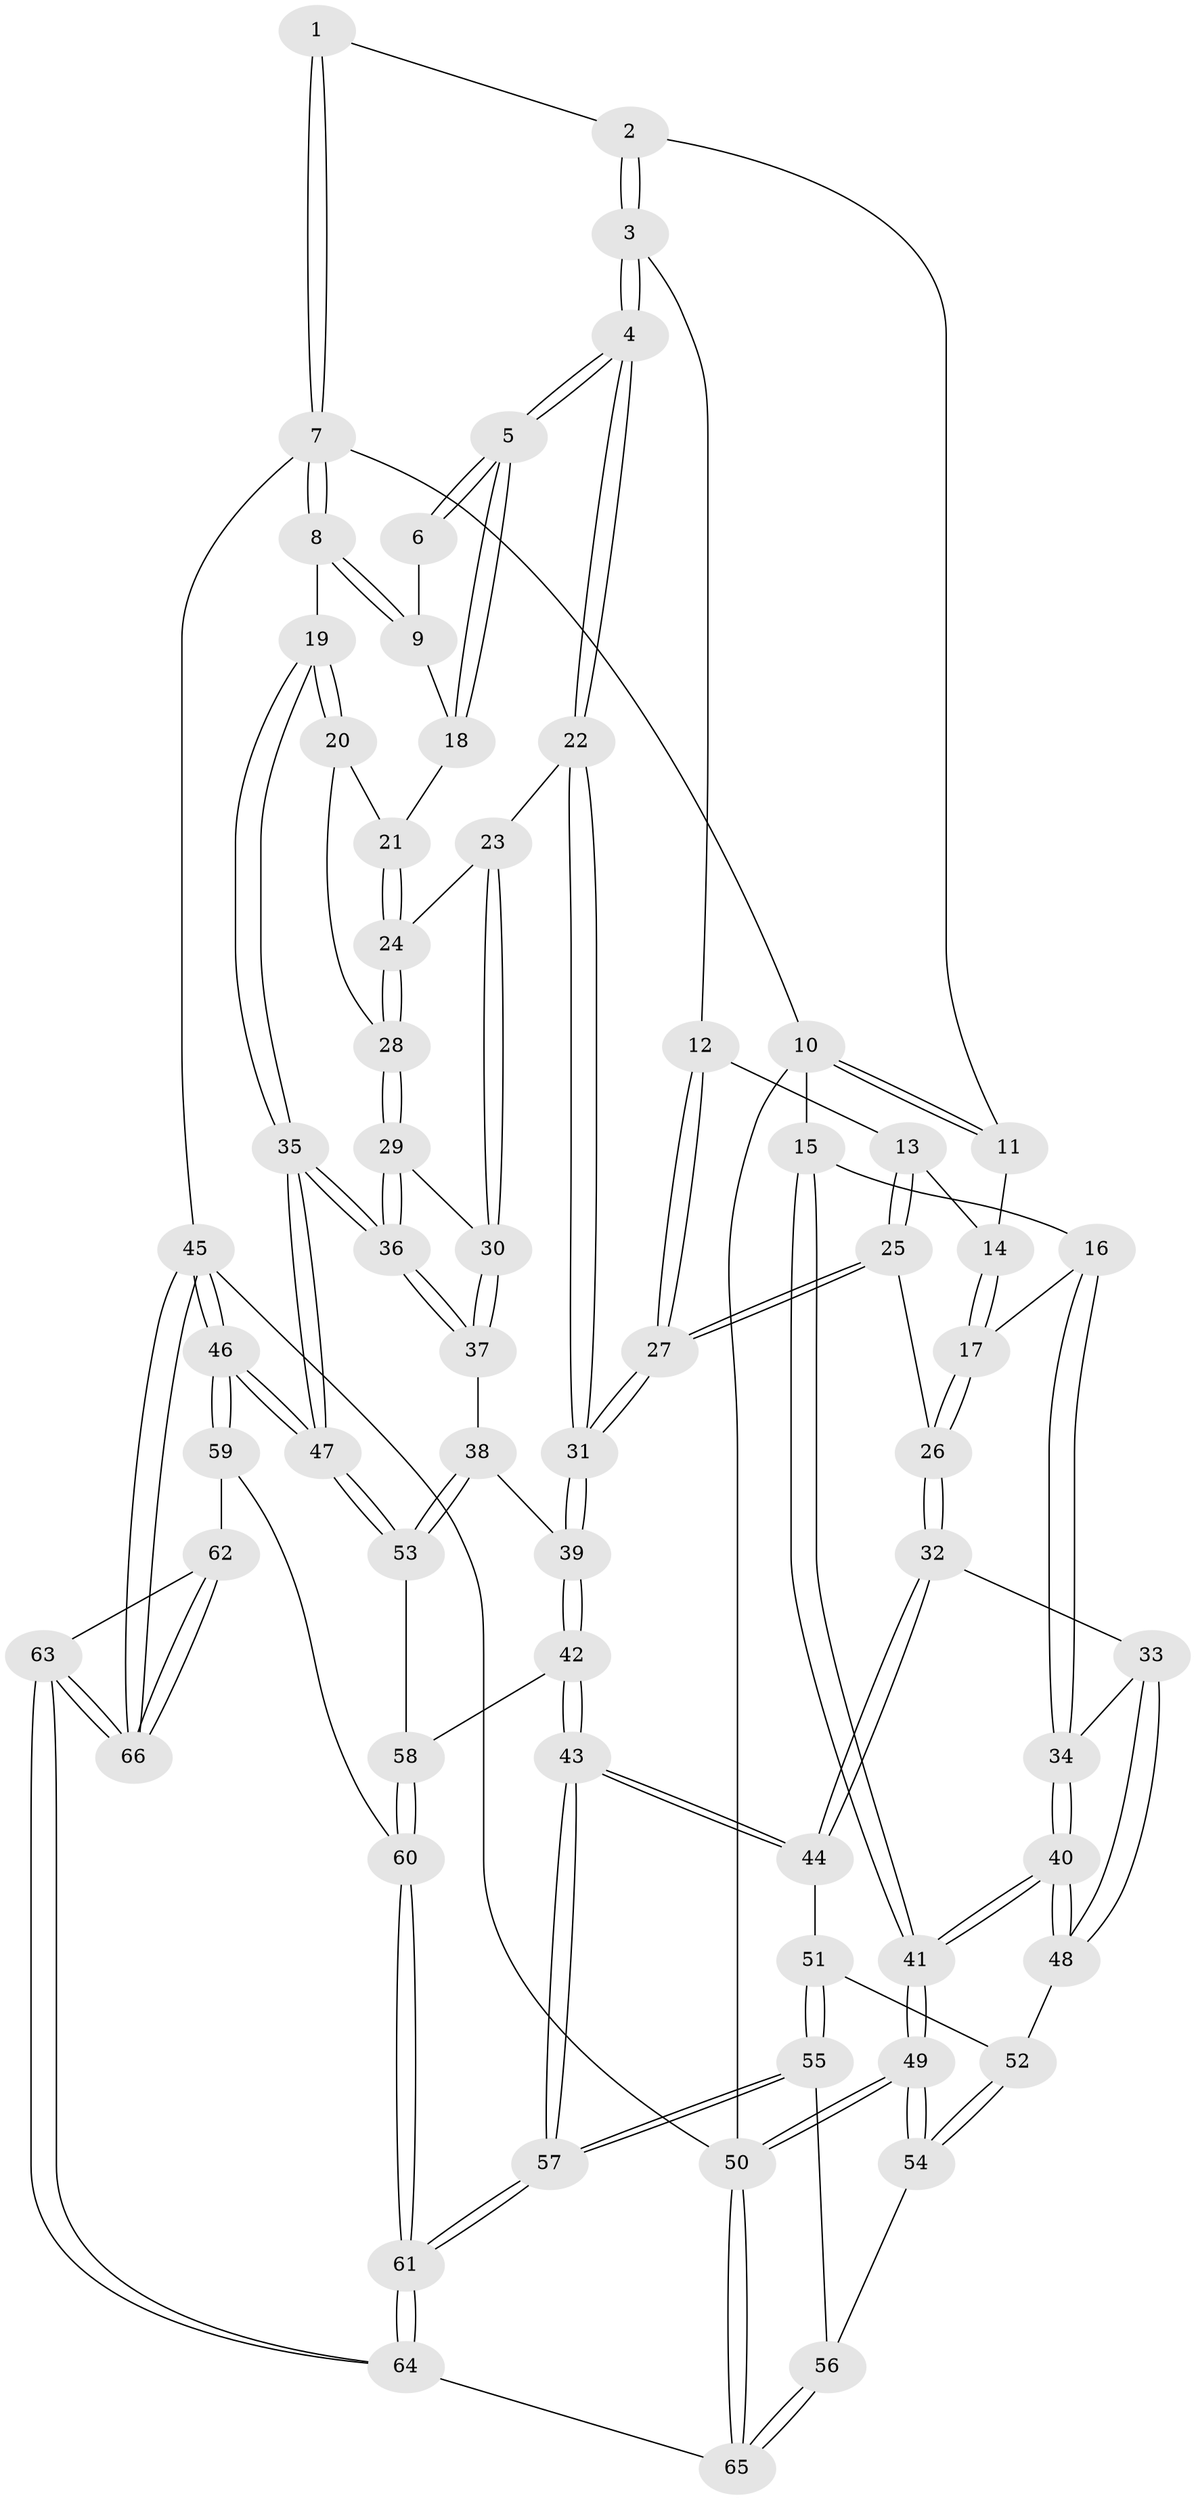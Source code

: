 // Generated by graph-tools (version 1.1) at 2025/16/03/09/25 04:16:51]
// undirected, 66 vertices, 162 edges
graph export_dot {
graph [start="1"]
  node [color=gray90,style=filled];
  1 [pos="+0.9544401033254589+0"];
  2 [pos="+0.5807295756771264+0"];
  3 [pos="+0.6617370801477198+0.1432706268226738"];
  4 [pos="+0.6707304494409961+0.15488091096624093"];
  5 [pos="+0.7342461931574992+0.13366875015942342"];
  6 [pos="+0.8706121530892369+0"];
  7 [pos="+1+0"];
  8 [pos="+1+0.026011611325194122"];
  9 [pos="+0.9194331843933571+0.13569410879019342"];
  10 [pos="+0+0"];
  11 [pos="+0.38318739965106985+0"];
  12 [pos="+0.43524281427143574+0.15878905436921975"];
  13 [pos="+0.3984861833275543+0.14657835474187808"];
  14 [pos="+0.35870848394106597+0.0913029438282714"];
  15 [pos="+0+0"];
  16 [pos="+0.14219333456459662+0.19612244331426754"];
  17 [pos="+0.1445957101831612+0.19657779908664158"];
  18 [pos="+0.9148882537531351+0.13976556100435786"];
  19 [pos="+1+0.1902209512239293"];
  20 [pos="+0.9196762788759091+0.22992473317679318"];
  21 [pos="+0.9128774198696219+0.18635682008884258"];
  22 [pos="+0.6735267557924242+0.1892611930004702"];
  23 [pos="+0.7754174720969719+0.23640581627787427"];
  24 [pos="+0.7978412451126322+0.24030349653552083"];
  25 [pos="+0.32926119840599294+0.3504087291629106"];
  26 [pos="+0.3163164577412026+0.35496558136385387"];
  27 [pos="+0.518449299876634+0.38140465253850975"];
  28 [pos="+0.9121308647648148+0.28450477115648054"];
  29 [pos="+0.9151164290870909+0.2925444940065114"];
  30 [pos="+0.8451067988237158+0.35508018055240087"];
  31 [pos="+0.6069133350834806+0.41954595903280734"];
  32 [pos="+0.2751300568483057+0.43313003948463313"];
  33 [pos="+0.23618830182372527+0.43426470985407206"];
  34 [pos="+0.10877325739806754+0.3879582169437782"];
  35 [pos="+1+0.4442551267503043"];
  36 [pos="+1+0.4163906428572845"];
  37 [pos="+0.8243976942202396+0.39384406958875856"];
  38 [pos="+0.7398529022674638+0.47297344796673607"];
  39 [pos="+0.6293037197252538+0.4766905956510492"];
  40 [pos="+0+0.5196642287285284"];
  41 [pos="+0+0.5219992643793179"];
  42 [pos="+0.5736457281671692+0.6260676770914717"];
  43 [pos="+0.5357250302633442+0.6824352213843006"];
  44 [pos="+0.3014218256117391+0.5636499900007618"];
  45 [pos="+1+1"];
  46 [pos="+1+0.7940464732265841"];
  47 [pos="+1+0.5419886974438235"];
  48 [pos="+0.08923814798168189+0.5309745985667368"];
  49 [pos="+0+0.9896746326848121"];
  50 [pos="+0+1"];
  51 [pos="+0.27874410212474254+0.5771945064907907"];
  52 [pos="+0.18750306129199334+0.5829503273069854"];
  53 [pos="+0.9514154503339525+0.571071751595483"];
  54 [pos="+0.02828178416351646+0.837031035067188"];
  55 [pos="+0.18427417454644296+0.78481963058924"];
  56 [pos="+0.1763281089220259+0.789483250274074"];
  57 [pos="+0.5311673603022105+0.7420896106354153"];
  58 [pos="+0.8567200359162159+0.693860131202179"];
  59 [pos="+0.8882700226980268+0.8065985894350665"];
  60 [pos="+0.8612815208231475+0.7776766310777945"];
  61 [pos="+0.5529624239036488+0.8319112366689726"];
  62 [pos="+0.870531903826189+0.8685769567850903"];
  63 [pos="+0.6544604549282652+1"];
  64 [pos="+0.553432681009846+1"];
  65 [pos="+0.5273335479631366+1"];
  66 [pos="+1+1"];
  1 -- 2;
  1 -- 7;
  1 -- 7;
  2 -- 3;
  2 -- 3;
  2 -- 11;
  3 -- 4;
  3 -- 4;
  3 -- 12;
  4 -- 5;
  4 -- 5;
  4 -- 22;
  4 -- 22;
  5 -- 6;
  5 -- 6;
  5 -- 18;
  5 -- 18;
  6 -- 9;
  7 -- 8;
  7 -- 8;
  7 -- 10;
  7 -- 45;
  8 -- 9;
  8 -- 9;
  8 -- 19;
  9 -- 18;
  10 -- 11;
  10 -- 11;
  10 -- 15;
  10 -- 50;
  11 -- 14;
  12 -- 13;
  12 -- 27;
  12 -- 27;
  13 -- 14;
  13 -- 25;
  13 -- 25;
  14 -- 17;
  14 -- 17;
  15 -- 16;
  15 -- 41;
  15 -- 41;
  16 -- 17;
  16 -- 34;
  16 -- 34;
  17 -- 26;
  17 -- 26;
  18 -- 21;
  19 -- 20;
  19 -- 20;
  19 -- 35;
  19 -- 35;
  20 -- 21;
  20 -- 28;
  21 -- 24;
  21 -- 24;
  22 -- 23;
  22 -- 31;
  22 -- 31;
  23 -- 24;
  23 -- 30;
  23 -- 30;
  24 -- 28;
  24 -- 28;
  25 -- 26;
  25 -- 27;
  25 -- 27;
  26 -- 32;
  26 -- 32;
  27 -- 31;
  27 -- 31;
  28 -- 29;
  28 -- 29;
  29 -- 30;
  29 -- 36;
  29 -- 36;
  30 -- 37;
  30 -- 37;
  31 -- 39;
  31 -- 39;
  32 -- 33;
  32 -- 44;
  32 -- 44;
  33 -- 34;
  33 -- 48;
  33 -- 48;
  34 -- 40;
  34 -- 40;
  35 -- 36;
  35 -- 36;
  35 -- 47;
  35 -- 47;
  36 -- 37;
  36 -- 37;
  37 -- 38;
  38 -- 39;
  38 -- 53;
  38 -- 53;
  39 -- 42;
  39 -- 42;
  40 -- 41;
  40 -- 41;
  40 -- 48;
  40 -- 48;
  41 -- 49;
  41 -- 49;
  42 -- 43;
  42 -- 43;
  42 -- 58;
  43 -- 44;
  43 -- 44;
  43 -- 57;
  43 -- 57;
  44 -- 51;
  45 -- 46;
  45 -- 46;
  45 -- 66;
  45 -- 66;
  45 -- 50;
  46 -- 47;
  46 -- 47;
  46 -- 59;
  46 -- 59;
  47 -- 53;
  47 -- 53;
  48 -- 52;
  49 -- 50;
  49 -- 50;
  49 -- 54;
  49 -- 54;
  50 -- 65;
  50 -- 65;
  51 -- 52;
  51 -- 55;
  51 -- 55;
  52 -- 54;
  52 -- 54;
  53 -- 58;
  54 -- 56;
  55 -- 56;
  55 -- 57;
  55 -- 57;
  56 -- 65;
  56 -- 65;
  57 -- 61;
  57 -- 61;
  58 -- 60;
  58 -- 60;
  59 -- 60;
  59 -- 62;
  60 -- 61;
  60 -- 61;
  61 -- 64;
  61 -- 64;
  62 -- 63;
  62 -- 66;
  62 -- 66;
  63 -- 64;
  63 -- 64;
  63 -- 66;
  63 -- 66;
  64 -- 65;
}
